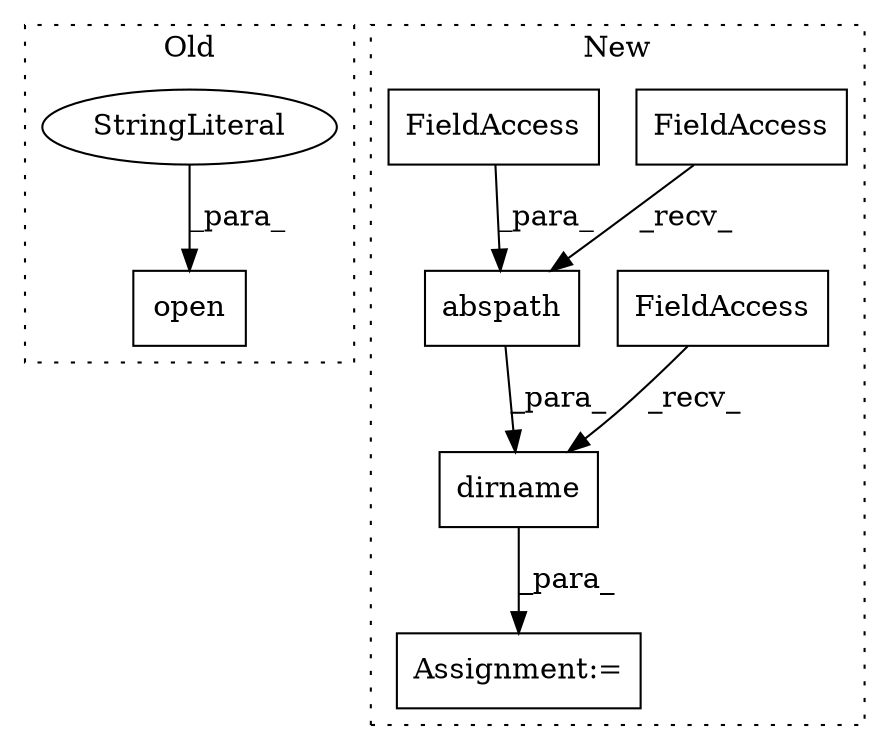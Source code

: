 digraph G {
subgraph cluster0 {
1 [label="open" a="32" s="1361,1378" l="5,1" shape="box"];
5 [label="StringLiteral" a="45" s="1366" l="12" shape="ellipse"];
label = "Old";
style="dotted";
}
subgraph cluster1 {
2 [label="abspath" a="32" s="863,879" l="8,1" shape="box"];
3 [label="FieldAccess" a="22" s="855" l="7" shape="box"];
4 [label="Assignment:=" a="7" s="838" l="1" shape="box"];
6 [label="dirname" a="32" s="847,880" l="8,1" shape="box"];
7 [label="FieldAccess" a="22" s="839" l="7" shape="box"];
8 [label="FieldAccess" a="22" s="871" l="8" shape="box"];
label = "New";
style="dotted";
}
2 -> 6 [label="_para_"];
3 -> 2 [label="_recv_"];
5 -> 1 [label="_para_"];
6 -> 4 [label="_para_"];
7 -> 6 [label="_recv_"];
8 -> 2 [label="_para_"];
}